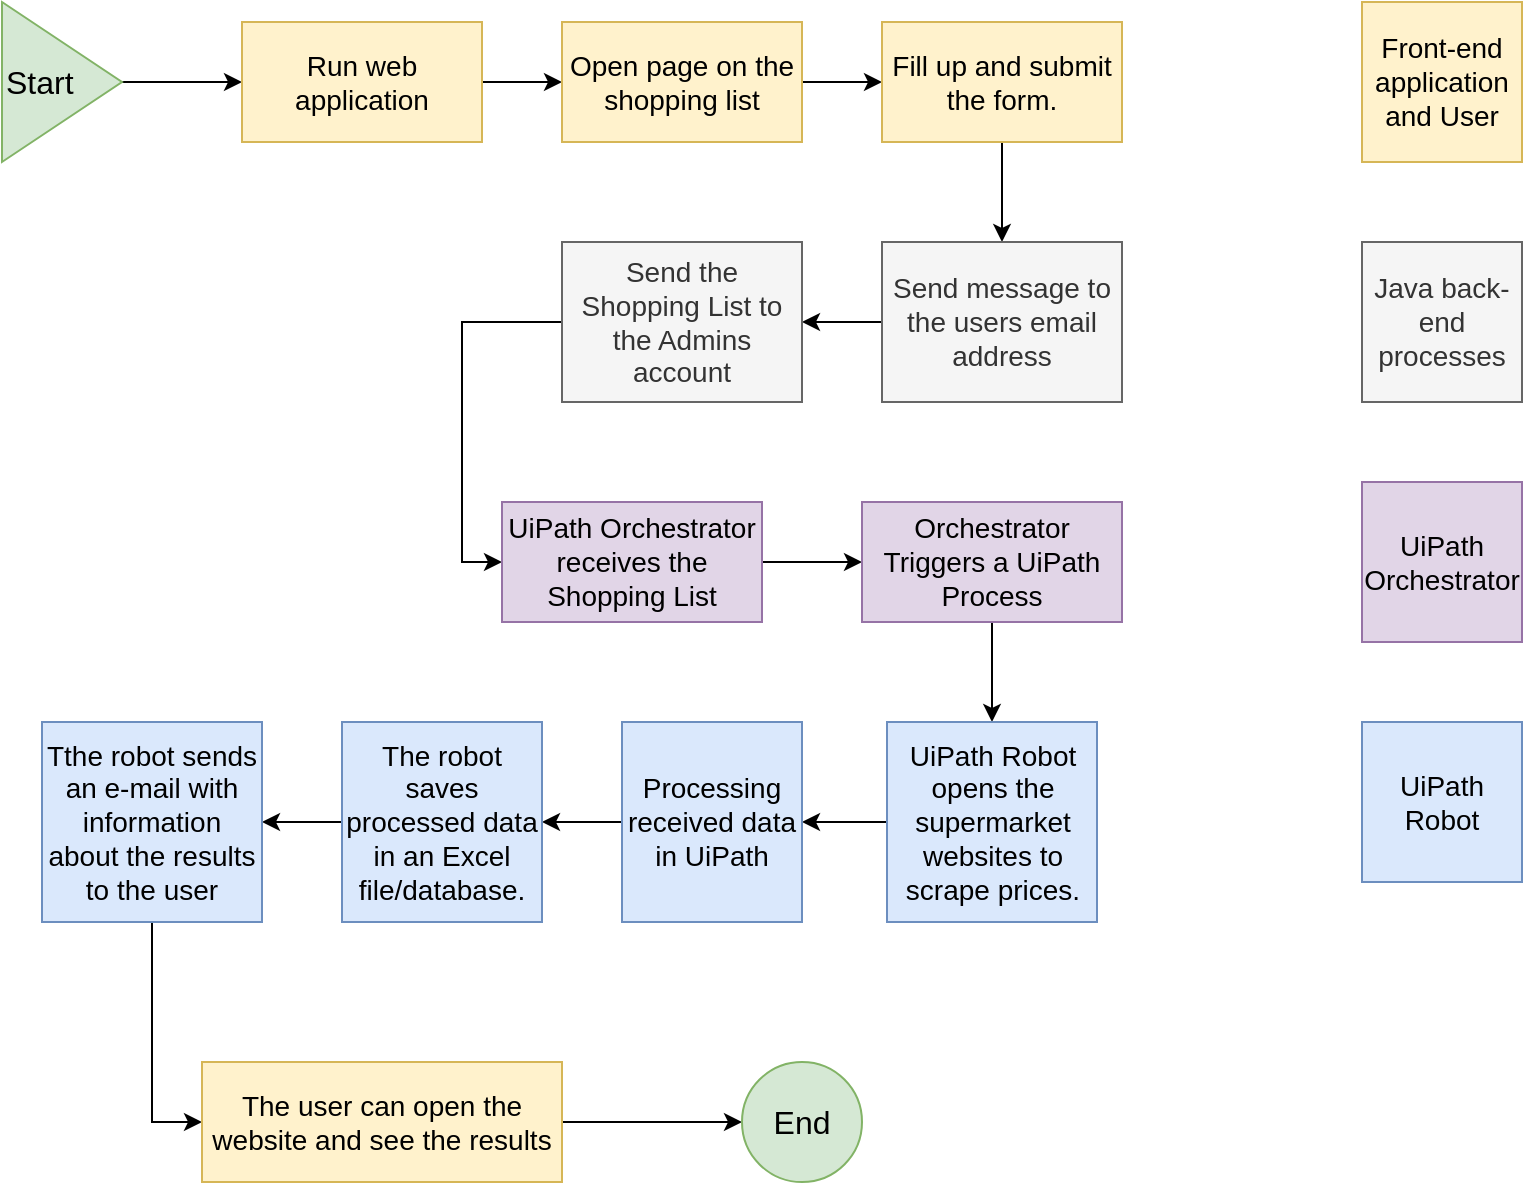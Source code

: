 <mxfile version="24.7.14">
  <diagram name="Page-1" id="AYdZuThmre4MdXYBGvmi">
    <mxGraphModel dx="954" dy="824" grid="1" gridSize="10" guides="1" tooltips="1" connect="1" arrows="1" fold="1" page="1" pageScale="1" pageWidth="827" pageHeight="1169" math="0" shadow="0">
      <root>
        <mxCell id="0" />
        <mxCell id="1" parent="0" />
        <mxCell id="sAs0kRqRPAIiKEbjEO-T-3" style="edgeStyle=orthogonalEdgeStyle;rounded=0;orthogonalLoop=1;jettySize=auto;html=1;entryX=0;entryY=0.5;entryDx=0;entryDy=0;" edge="1" parent="1" source="sAs0kRqRPAIiKEbjEO-T-1" target="sAs0kRqRPAIiKEbjEO-T-2">
          <mxGeometry relative="1" as="geometry" />
        </mxCell>
        <mxCell id="sAs0kRqRPAIiKEbjEO-T-1" value="&lt;font style=&quot;font-size: 16px;&quot;&gt;Start&lt;/font&gt;" style="triangle;whiteSpace=wrap;html=1;fillColor=#d5e8d4;strokeColor=#82b366;align=left;" vertex="1" parent="1">
          <mxGeometry x="40" y="80" width="60" height="80" as="geometry" />
        </mxCell>
        <mxCell id="sAs0kRqRPAIiKEbjEO-T-5" value="" style="edgeStyle=orthogonalEdgeStyle;rounded=0;orthogonalLoop=1;jettySize=auto;html=1;" edge="1" parent="1" source="sAs0kRqRPAIiKEbjEO-T-2" target="sAs0kRqRPAIiKEbjEO-T-4">
          <mxGeometry relative="1" as="geometry" />
        </mxCell>
        <mxCell id="sAs0kRqRPAIiKEbjEO-T-2" value="&lt;font style=&quot;font-size: 14px;&quot;&gt;Run web application&lt;/font&gt;" style="rounded=0;whiteSpace=wrap;html=1;fillColor=#fff2cc;strokeColor=#d6b656;" vertex="1" parent="1">
          <mxGeometry x="160" y="90" width="120" height="60" as="geometry" />
        </mxCell>
        <mxCell id="sAs0kRqRPAIiKEbjEO-T-7" value="" style="edgeStyle=orthogonalEdgeStyle;rounded=0;orthogonalLoop=1;jettySize=auto;html=1;" edge="1" parent="1" source="sAs0kRqRPAIiKEbjEO-T-4" target="sAs0kRqRPAIiKEbjEO-T-6">
          <mxGeometry relative="1" as="geometry" />
        </mxCell>
        <mxCell id="sAs0kRqRPAIiKEbjEO-T-4" value="&lt;font style=&quot;font-size: 14px;&quot;&gt;Open page on the shopping list&lt;/font&gt;" style="rounded=0;whiteSpace=wrap;html=1;fillColor=#fff2cc;strokeColor=#d6b656;" vertex="1" parent="1">
          <mxGeometry x="320" y="90" width="120" height="60" as="geometry" />
        </mxCell>
        <mxCell id="sAs0kRqRPAIiKEbjEO-T-9" value="" style="edgeStyle=orthogonalEdgeStyle;rounded=0;orthogonalLoop=1;jettySize=auto;html=1;" edge="1" parent="1" source="sAs0kRqRPAIiKEbjEO-T-6" target="sAs0kRqRPAIiKEbjEO-T-8">
          <mxGeometry relative="1" as="geometry" />
        </mxCell>
        <mxCell id="sAs0kRqRPAIiKEbjEO-T-6" value="&lt;font style=&quot;font-size: 14px;&quot;&gt;Fill up and submit the form.&lt;/font&gt;" style="rounded=0;whiteSpace=wrap;html=1;fillColor=#fff2cc;strokeColor=#d6b656;" vertex="1" parent="1">
          <mxGeometry x="480" y="90" width="120" height="60" as="geometry" />
        </mxCell>
        <mxCell id="sAs0kRqRPAIiKEbjEO-T-11" value="" style="edgeStyle=orthogonalEdgeStyle;rounded=0;orthogonalLoop=1;jettySize=auto;html=1;" edge="1" parent="1" source="sAs0kRqRPAIiKEbjEO-T-8" target="sAs0kRqRPAIiKEbjEO-T-10">
          <mxGeometry relative="1" as="geometry" />
        </mxCell>
        <mxCell id="sAs0kRqRPAIiKEbjEO-T-8" value="&lt;font style=&quot;font-size: 14px;&quot;&gt;Send message to the users email address&lt;/font&gt;" style="rounded=0;whiteSpace=wrap;html=1;fillColor=#f5f5f5;fontColor=#333333;strokeColor=#666666;" vertex="1" parent="1">
          <mxGeometry x="480" y="200" width="120" height="80" as="geometry" />
        </mxCell>
        <mxCell id="sAs0kRqRPAIiKEbjEO-T-13" value="" style="edgeStyle=orthogonalEdgeStyle;rounded=0;orthogonalLoop=1;jettySize=auto;html=1;exitX=0;exitY=0.5;exitDx=0;exitDy=0;entryX=0;entryY=0.5;entryDx=0;entryDy=0;" edge="1" parent="1" source="sAs0kRqRPAIiKEbjEO-T-10" target="sAs0kRqRPAIiKEbjEO-T-12">
          <mxGeometry relative="1" as="geometry" />
        </mxCell>
        <mxCell id="sAs0kRqRPAIiKEbjEO-T-10" value="&lt;font style=&quot;font-size: 14px;&quot;&gt;Send the Shopping List to the Admins account&lt;/font&gt;" style="rounded=0;whiteSpace=wrap;html=1;fillColor=#f5f5f5;fontColor=#333333;strokeColor=#666666;" vertex="1" parent="1">
          <mxGeometry x="320" y="200" width="120" height="80" as="geometry" />
        </mxCell>
        <mxCell id="sAs0kRqRPAIiKEbjEO-T-15" value="" style="edgeStyle=orthogonalEdgeStyle;rounded=0;orthogonalLoop=1;jettySize=auto;html=1;" edge="1" parent="1" source="sAs0kRqRPAIiKEbjEO-T-12" target="sAs0kRqRPAIiKEbjEO-T-14">
          <mxGeometry relative="1" as="geometry" />
        </mxCell>
        <mxCell id="sAs0kRqRPAIiKEbjEO-T-12" value="&lt;span style=&quot;font-size: 14px;&quot;&gt;UiPath Orchestrator receives the Shopping List&lt;/span&gt;" style="rounded=0;whiteSpace=wrap;html=1;fillColor=#e1d5e7;strokeColor=#9673a6;" vertex="1" parent="1">
          <mxGeometry x="290" y="330" width="130" height="60" as="geometry" />
        </mxCell>
        <mxCell id="sAs0kRqRPAIiKEbjEO-T-17" value="" style="edgeStyle=orthogonalEdgeStyle;rounded=0;orthogonalLoop=1;jettySize=auto;html=1;" edge="1" parent="1" source="sAs0kRqRPAIiKEbjEO-T-14" target="sAs0kRqRPAIiKEbjEO-T-16">
          <mxGeometry relative="1" as="geometry" />
        </mxCell>
        <mxCell id="sAs0kRqRPAIiKEbjEO-T-14" value="&lt;span style=&quot;font-size: 14px;&quot;&gt;Orchestrator Triggers a UiPath Process&lt;/span&gt;" style="rounded=0;whiteSpace=wrap;html=1;fillColor=#e1d5e7;strokeColor=#9673a6;" vertex="1" parent="1">
          <mxGeometry x="470" y="330" width="130" height="60" as="geometry" />
        </mxCell>
        <mxCell id="sAs0kRqRPAIiKEbjEO-T-19" value="" style="edgeStyle=orthogonalEdgeStyle;rounded=0;orthogonalLoop=1;jettySize=auto;html=1;" edge="1" parent="1" source="sAs0kRqRPAIiKEbjEO-T-16" target="sAs0kRqRPAIiKEbjEO-T-18">
          <mxGeometry relative="1" as="geometry" />
        </mxCell>
        <mxCell id="sAs0kRqRPAIiKEbjEO-T-16" value="&lt;span style=&quot;font-size: 14px;&quot;&gt;UiPath Robot opens the supermarket websites to scrape prices.&lt;/span&gt;" style="rounded=0;whiteSpace=wrap;html=1;fillColor=#dae8fc;strokeColor=#6c8ebf;" vertex="1" parent="1">
          <mxGeometry x="482.5" y="440" width="105" height="100" as="geometry" />
        </mxCell>
        <mxCell id="sAs0kRqRPAIiKEbjEO-T-21" value="" style="edgeStyle=orthogonalEdgeStyle;rounded=0;orthogonalLoop=1;jettySize=auto;html=1;" edge="1" parent="1" source="sAs0kRqRPAIiKEbjEO-T-18" target="sAs0kRqRPAIiKEbjEO-T-20">
          <mxGeometry relative="1" as="geometry" />
        </mxCell>
        <mxCell id="sAs0kRqRPAIiKEbjEO-T-18" value="&lt;span style=&quot;font-size: 14px;&quot;&gt;Processing received data in UiPath&lt;/span&gt;" style="rounded=0;whiteSpace=wrap;html=1;fillColor=#dae8fc;strokeColor=#6c8ebf;" vertex="1" parent="1">
          <mxGeometry x="350" y="440" width="90" height="100" as="geometry" />
        </mxCell>
        <mxCell id="sAs0kRqRPAIiKEbjEO-T-23" value="" style="edgeStyle=orthogonalEdgeStyle;rounded=0;orthogonalLoop=1;jettySize=auto;html=1;" edge="1" parent="1" source="sAs0kRqRPAIiKEbjEO-T-20" target="sAs0kRqRPAIiKEbjEO-T-22">
          <mxGeometry relative="1" as="geometry" />
        </mxCell>
        <mxCell id="sAs0kRqRPAIiKEbjEO-T-20" value="&lt;span style=&quot;font-size: 14px;&quot;&gt;The robot saves processed data in an Excel file/database.&lt;/span&gt;" style="rounded=0;whiteSpace=wrap;html=1;fillColor=#dae8fc;strokeColor=#6c8ebf;" vertex="1" parent="1">
          <mxGeometry x="210" y="440" width="100" height="100" as="geometry" />
        </mxCell>
        <mxCell id="sAs0kRqRPAIiKEbjEO-T-25" value="" style="edgeStyle=orthogonalEdgeStyle;rounded=0;orthogonalLoop=1;jettySize=auto;html=1;entryX=0;entryY=0.5;entryDx=0;entryDy=0;" edge="1" parent="1" source="sAs0kRqRPAIiKEbjEO-T-22" target="sAs0kRqRPAIiKEbjEO-T-24">
          <mxGeometry relative="1" as="geometry" />
        </mxCell>
        <mxCell id="sAs0kRqRPAIiKEbjEO-T-22" value="&lt;span style=&quot;font-size: 14px;&quot;&gt;Tthe robot sends an e-mail with information about the results to the user&lt;/span&gt;" style="rounded=0;whiteSpace=wrap;html=1;fillColor=#dae8fc;strokeColor=#6c8ebf;" vertex="1" parent="1">
          <mxGeometry x="60" y="440" width="110" height="100" as="geometry" />
        </mxCell>
        <mxCell id="sAs0kRqRPAIiKEbjEO-T-27" style="edgeStyle=orthogonalEdgeStyle;rounded=0;orthogonalLoop=1;jettySize=auto;html=1;entryX=0;entryY=0.5;entryDx=0;entryDy=0;" edge="1" parent="1" source="sAs0kRqRPAIiKEbjEO-T-24" target="sAs0kRqRPAIiKEbjEO-T-26">
          <mxGeometry relative="1" as="geometry" />
        </mxCell>
        <mxCell id="sAs0kRqRPAIiKEbjEO-T-24" value="&lt;span style=&quot;font-size: 14px;&quot;&gt;The user can open the website and see the results&lt;/span&gt;" style="rounded=0;whiteSpace=wrap;html=1;fillColor=#fff2cc;strokeColor=#d6b656;" vertex="1" parent="1">
          <mxGeometry x="140" y="610" width="180" height="60" as="geometry" />
        </mxCell>
        <mxCell id="sAs0kRqRPAIiKEbjEO-T-26" value="&lt;font style=&quot;font-size: 16px;&quot;&gt;End&lt;/font&gt;" style="ellipse;whiteSpace=wrap;html=1;aspect=fixed;fillColor=#d5e8d4;strokeColor=#82b366;" vertex="1" parent="1">
          <mxGeometry x="410" y="610" width="60" height="60" as="geometry" />
        </mxCell>
        <mxCell id="sAs0kRqRPAIiKEbjEO-T-28" value="&lt;font style=&quot;font-size: 14px;&quot;&gt;Front-end application and User&lt;/font&gt;" style="whiteSpace=wrap;html=1;aspect=fixed;fillColor=#fff2cc;strokeColor=#d6b656;" vertex="1" parent="1">
          <mxGeometry x="720" y="80" width="80" height="80" as="geometry" />
        </mxCell>
        <mxCell id="sAs0kRqRPAIiKEbjEO-T-29" value="&lt;font style=&quot;font-size: 14px;&quot;&gt;Java back-end processes&lt;/font&gt;" style="whiteSpace=wrap;html=1;aspect=fixed;fillColor=#f5f5f5;strokeColor=#666666;fontColor=#333333;" vertex="1" parent="1">
          <mxGeometry x="720" y="200" width="80" height="80" as="geometry" />
        </mxCell>
        <mxCell id="sAs0kRqRPAIiKEbjEO-T-30" value="&lt;font style=&quot;font-size: 14px;&quot;&gt;UiPath Orchestrator&lt;/font&gt;" style="whiteSpace=wrap;html=1;aspect=fixed;fillColor=#e1d5e7;strokeColor=#9673a6;" vertex="1" parent="1">
          <mxGeometry x="720" y="320" width="80" height="80" as="geometry" />
        </mxCell>
        <mxCell id="sAs0kRqRPAIiKEbjEO-T-31" value="&lt;font style=&quot;font-size: 14px;&quot;&gt;UiPath Robot&lt;/font&gt;" style="whiteSpace=wrap;html=1;aspect=fixed;fillColor=#dae8fc;strokeColor=#6c8ebf;" vertex="1" parent="1">
          <mxGeometry x="720" y="440" width="80" height="80" as="geometry" />
        </mxCell>
      </root>
    </mxGraphModel>
  </diagram>
</mxfile>
